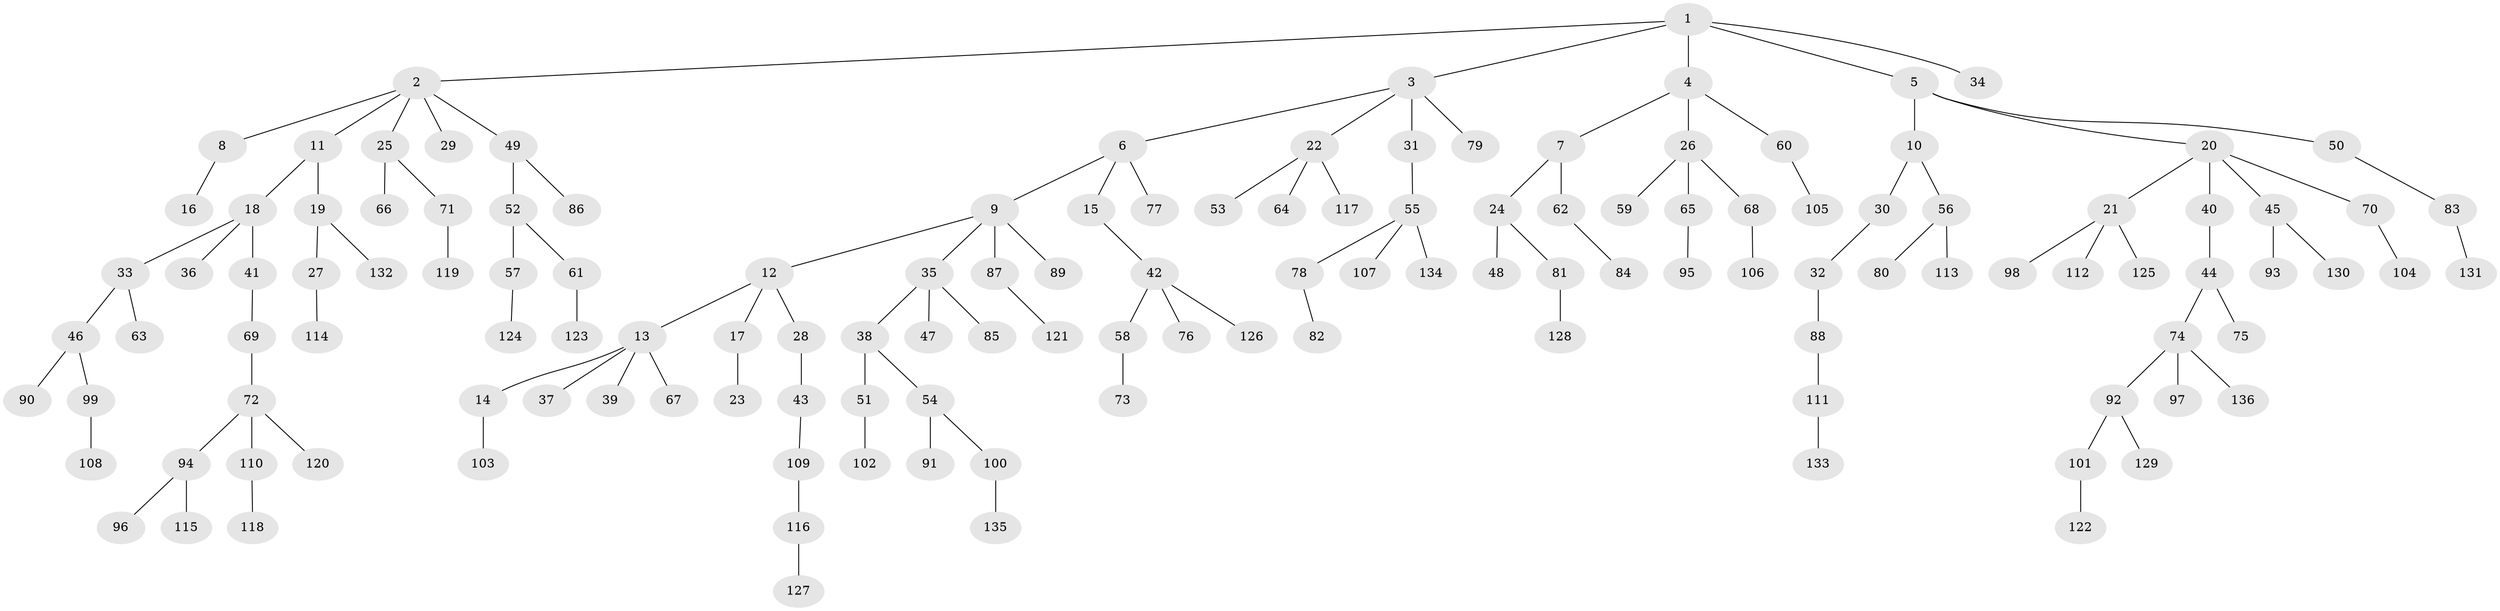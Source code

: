 // coarse degree distribution, {9: 0.024691358024691357, 4: 0.09876543209876543, 3: 0.08641975308641975, 2: 0.20987654320987653, 5: 0.024691358024691357, 1: 0.5555555555555556}
// Generated by graph-tools (version 1.1) at 2025/19/03/04/25 18:19:08]
// undirected, 136 vertices, 135 edges
graph export_dot {
graph [start="1"]
  node [color=gray90,style=filled];
  1;
  2;
  3;
  4;
  5;
  6;
  7;
  8;
  9;
  10;
  11;
  12;
  13;
  14;
  15;
  16;
  17;
  18;
  19;
  20;
  21;
  22;
  23;
  24;
  25;
  26;
  27;
  28;
  29;
  30;
  31;
  32;
  33;
  34;
  35;
  36;
  37;
  38;
  39;
  40;
  41;
  42;
  43;
  44;
  45;
  46;
  47;
  48;
  49;
  50;
  51;
  52;
  53;
  54;
  55;
  56;
  57;
  58;
  59;
  60;
  61;
  62;
  63;
  64;
  65;
  66;
  67;
  68;
  69;
  70;
  71;
  72;
  73;
  74;
  75;
  76;
  77;
  78;
  79;
  80;
  81;
  82;
  83;
  84;
  85;
  86;
  87;
  88;
  89;
  90;
  91;
  92;
  93;
  94;
  95;
  96;
  97;
  98;
  99;
  100;
  101;
  102;
  103;
  104;
  105;
  106;
  107;
  108;
  109;
  110;
  111;
  112;
  113;
  114;
  115;
  116;
  117;
  118;
  119;
  120;
  121;
  122;
  123;
  124;
  125;
  126;
  127;
  128;
  129;
  130;
  131;
  132;
  133;
  134;
  135;
  136;
  1 -- 2;
  1 -- 3;
  1 -- 4;
  1 -- 5;
  1 -- 34;
  2 -- 8;
  2 -- 11;
  2 -- 25;
  2 -- 29;
  2 -- 49;
  3 -- 6;
  3 -- 22;
  3 -- 31;
  3 -- 79;
  4 -- 7;
  4 -- 26;
  4 -- 60;
  5 -- 10;
  5 -- 20;
  5 -- 50;
  6 -- 9;
  6 -- 15;
  6 -- 77;
  7 -- 24;
  7 -- 62;
  8 -- 16;
  9 -- 12;
  9 -- 35;
  9 -- 87;
  9 -- 89;
  10 -- 30;
  10 -- 56;
  11 -- 18;
  11 -- 19;
  12 -- 13;
  12 -- 17;
  12 -- 28;
  13 -- 14;
  13 -- 37;
  13 -- 39;
  13 -- 67;
  14 -- 103;
  15 -- 42;
  17 -- 23;
  18 -- 33;
  18 -- 36;
  18 -- 41;
  19 -- 27;
  19 -- 132;
  20 -- 21;
  20 -- 40;
  20 -- 45;
  20 -- 70;
  21 -- 98;
  21 -- 112;
  21 -- 125;
  22 -- 53;
  22 -- 64;
  22 -- 117;
  24 -- 48;
  24 -- 81;
  25 -- 66;
  25 -- 71;
  26 -- 59;
  26 -- 65;
  26 -- 68;
  27 -- 114;
  28 -- 43;
  30 -- 32;
  31 -- 55;
  32 -- 88;
  33 -- 46;
  33 -- 63;
  35 -- 38;
  35 -- 47;
  35 -- 85;
  38 -- 51;
  38 -- 54;
  40 -- 44;
  41 -- 69;
  42 -- 58;
  42 -- 76;
  42 -- 126;
  43 -- 109;
  44 -- 74;
  44 -- 75;
  45 -- 93;
  45 -- 130;
  46 -- 90;
  46 -- 99;
  49 -- 52;
  49 -- 86;
  50 -- 83;
  51 -- 102;
  52 -- 57;
  52 -- 61;
  54 -- 91;
  54 -- 100;
  55 -- 78;
  55 -- 107;
  55 -- 134;
  56 -- 80;
  56 -- 113;
  57 -- 124;
  58 -- 73;
  60 -- 105;
  61 -- 123;
  62 -- 84;
  65 -- 95;
  68 -- 106;
  69 -- 72;
  70 -- 104;
  71 -- 119;
  72 -- 94;
  72 -- 110;
  72 -- 120;
  74 -- 92;
  74 -- 97;
  74 -- 136;
  78 -- 82;
  81 -- 128;
  83 -- 131;
  87 -- 121;
  88 -- 111;
  92 -- 101;
  92 -- 129;
  94 -- 96;
  94 -- 115;
  99 -- 108;
  100 -- 135;
  101 -- 122;
  109 -- 116;
  110 -- 118;
  111 -- 133;
  116 -- 127;
}
